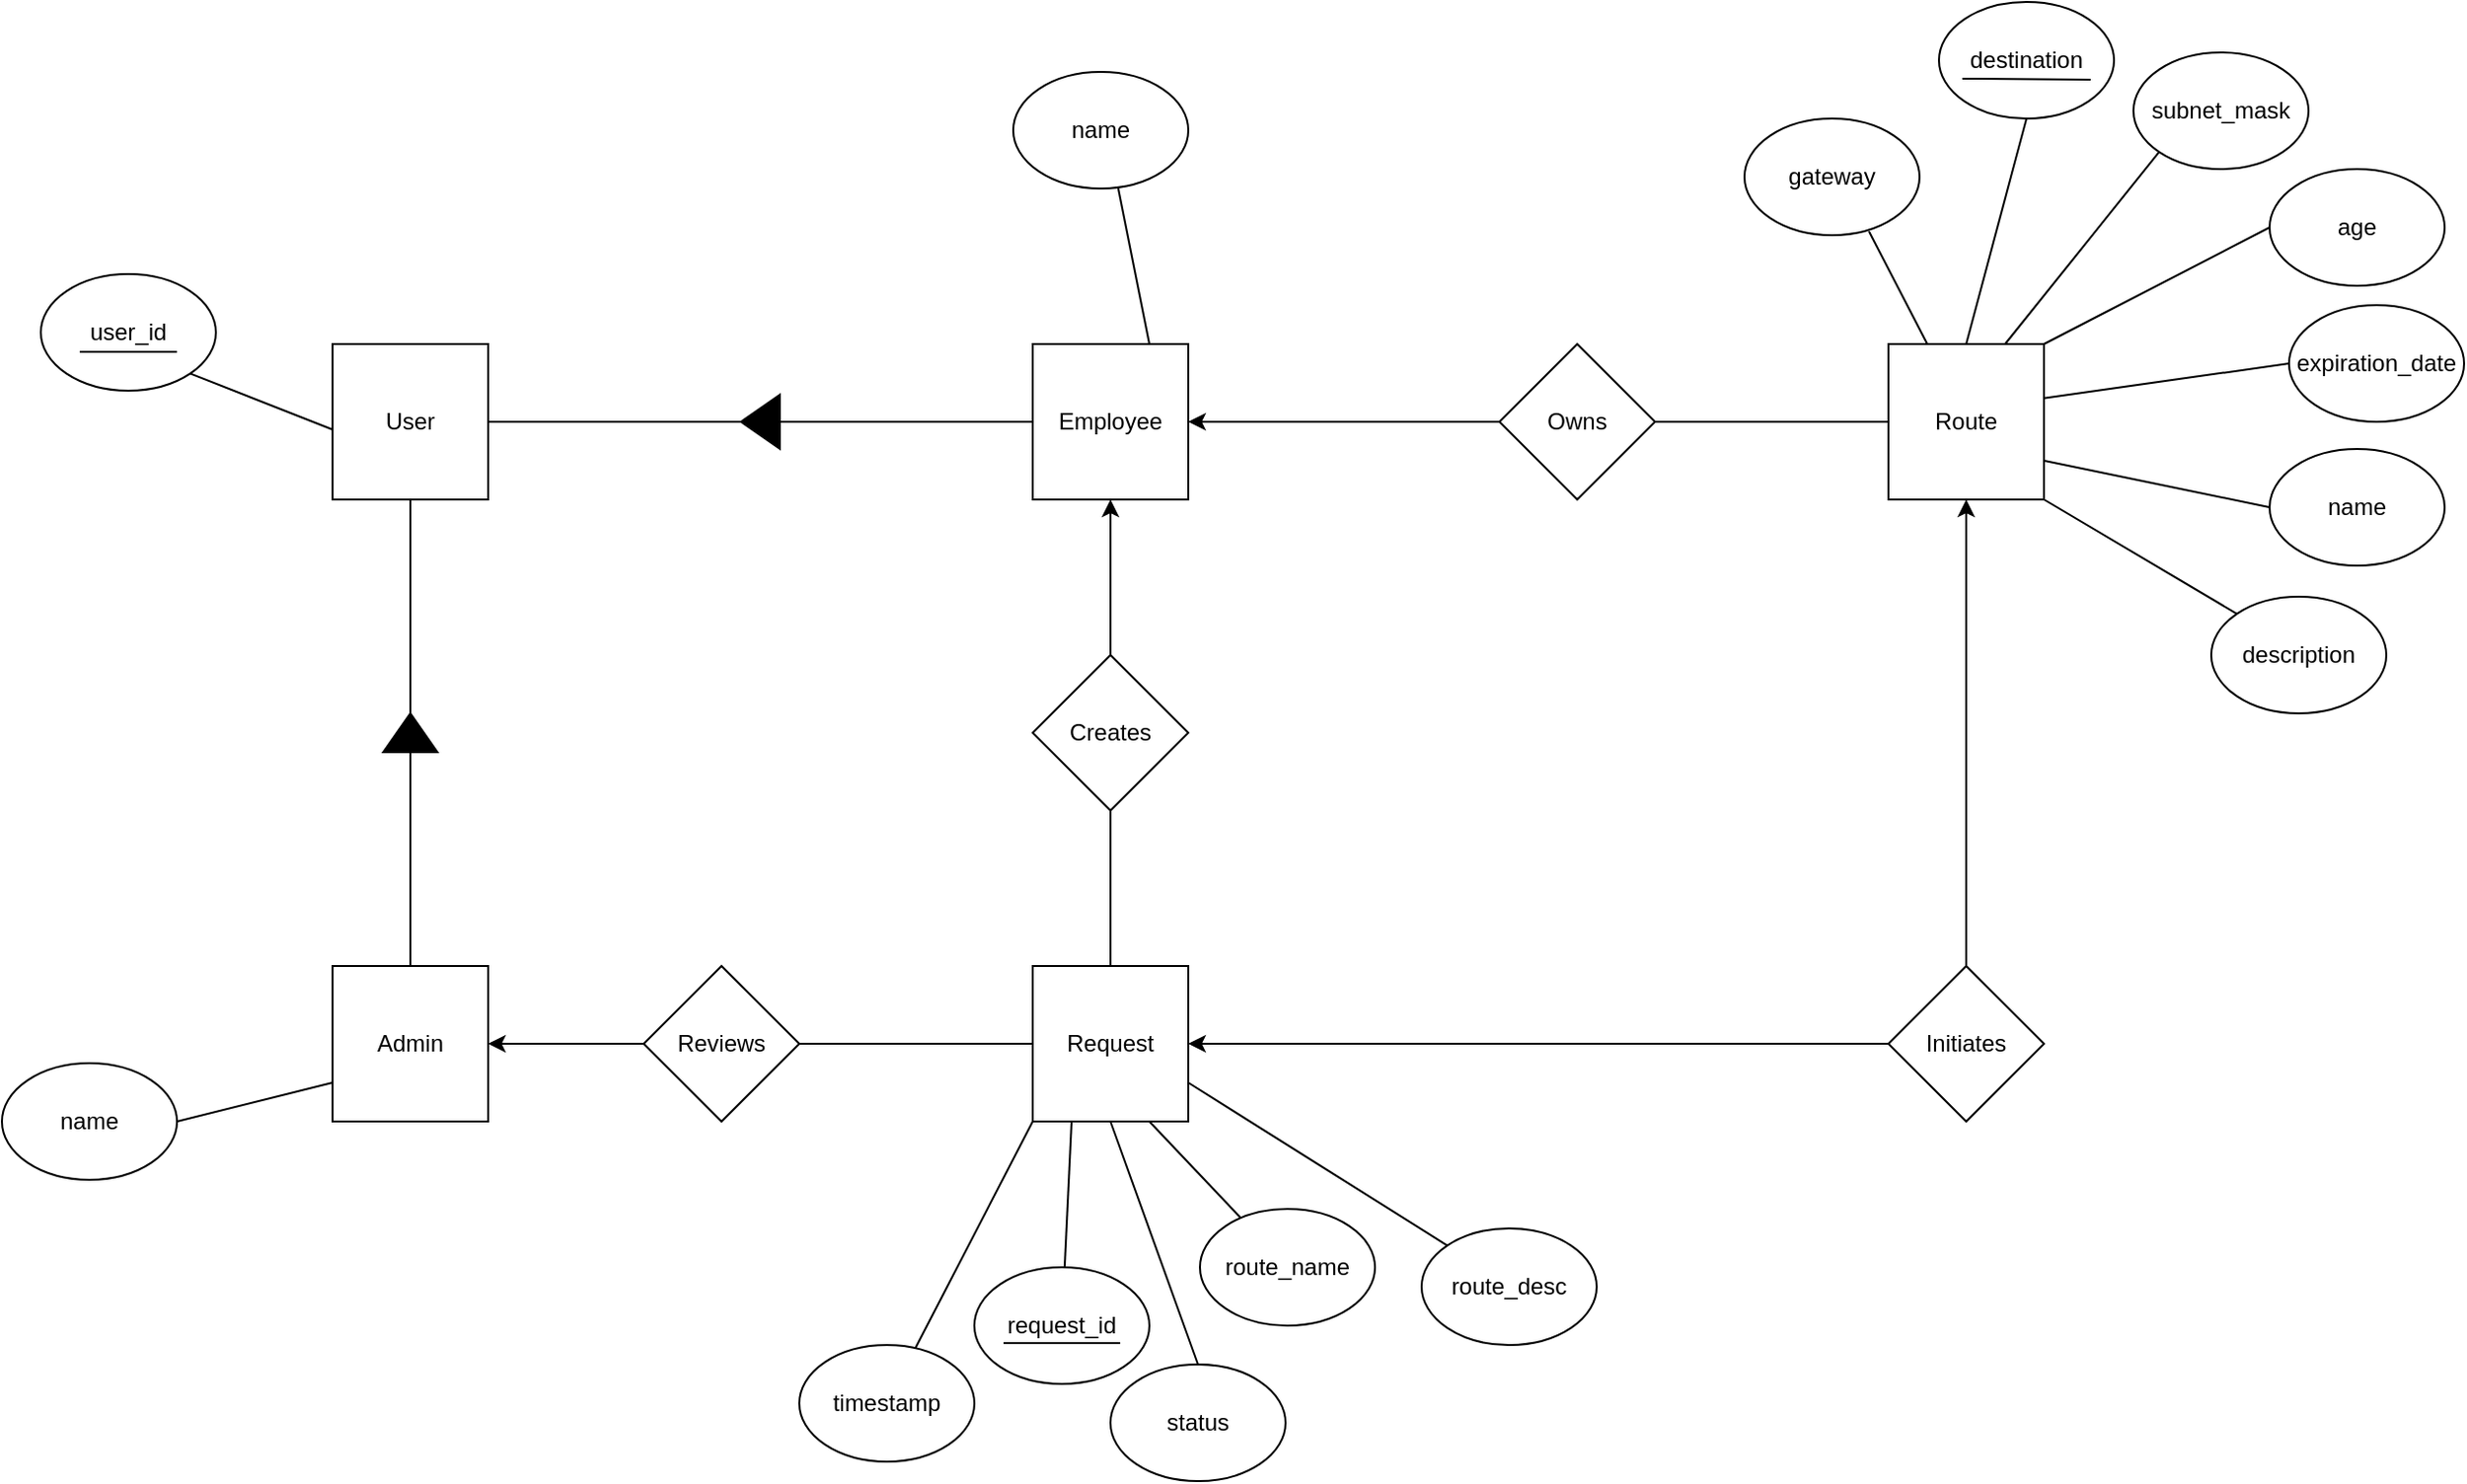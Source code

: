 <mxfile version="24.4.6" type="github">
  <diagram name="Page-1" id="sw3fMiHSHSXHJpbco0qD">
    <mxGraphModel dx="1900" dy="627" grid="1" gridSize="10" guides="1" tooltips="1" connect="1" arrows="1" fold="1" page="1" pageScale="1" pageWidth="850" pageHeight="1100" math="0" shadow="0">
      <root>
        <mxCell id="0" />
        <mxCell id="1" parent="0" />
        <mxCell id="Eojy8nhKaIQ0sZ3T6o2Y-1" style="rounded=0;orthogonalLoop=1;jettySize=auto;html=1;exitX=0.5;exitY=0;exitDx=0;exitDy=0;entryX=0.5;entryY=1;entryDx=0;entryDy=0;endArrow=none;endFill=0;" parent="1" source="Eojy8nhKaIQ0sZ3T6o2Y-9" target="Eojy8nhKaIQ0sZ3T6o2Y-10" edge="1">
          <mxGeometry relative="1" as="geometry" />
        </mxCell>
        <mxCell id="Eojy8nhKaIQ0sZ3T6o2Y-2" style="rounded=0;orthogonalLoop=1;jettySize=auto;html=1;entryX=0;entryY=1;entryDx=0;entryDy=0;endArrow=none;endFill=0;exitX=0.75;exitY=0;exitDx=0;exitDy=0;" parent="1" source="Eojy8nhKaIQ0sZ3T6o2Y-9" target="Eojy8nhKaIQ0sZ3T6o2Y-11" edge="1">
          <mxGeometry relative="1" as="geometry">
            <mxPoint x="536" y="200" as="sourcePoint" />
          </mxGeometry>
        </mxCell>
        <mxCell id="Eojy8nhKaIQ0sZ3T6o2Y-3" style="rounded=0;orthogonalLoop=1;jettySize=auto;html=1;exitX=1;exitY=0;exitDx=0;exitDy=0;entryX=0;entryY=0.5;entryDx=0;entryDy=0;endArrow=none;endFill=0;" parent="1" source="Eojy8nhKaIQ0sZ3T6o2Y-9" target="Eojy8nhKaIQ0sZ3T6o2Y-14" edge="1">
          <mxGeometry relative="1" as="geometry" />
        </mxCell>
        <mxCell id="Eojy8nhKaIQ0sZ3T6o2Y-4" style="rounded=0;orthogonalLoop=1;jettySize=auto;html=1;exitX=0.988;exitY=0.35;exitDx=0;exitDy=0;entryX=0;entryY=0.5;entryDx=0;entryDy=0;endArrow=none;endFill=0;exitPerimeter=0;" parent="1" source="Eojy8nhKaIQ0sZ3T6o2Y-9" target="Eojy8nhKaIQ0sZ3T6o2Y-16" edge="1">
          <mxGeometry relative="1" as="geometry" />
        </mxCell>
        <mxCell id="Eojy8nhKaIQ0sZ3T6o2Y-5" style="rounded=0;orthogonalLoop=1;jettySize=auto;html=1;exitX=1;exitY=0.75;exitDx=0;exitDy=0;entryX=0;entryY=0.5;entryDx=0;entryDy=0;endArrow=none;endFill=0;" parent="1" source="Eojy8nhKaIQ0sZ3T6o2Y-9" target="Eojy8nhKaIQ0sZ3T6o2Y-12" edge="1">
          <mxGeometry relative="1" as="geometry" />
        </mxCell>
        <mxCell id="Eojy8nhKaIQ0sZ3T6o2Y-6" style="rounded=0;orthogonalLoop=1;jettySize=auto;html=1;exitX=1;exitY=1;exitDx=0;exitDy=0;entryX=0;entryY=0;entryDx=0;entryDy=0;endArrow=none;endFill=0;" parent="1" source="Eojy8nhKaIQ0sZ3T6o2Y-9" target="Eojy8nhKaIQ0sZ3T6o2Y-15" edge="1">
          <mxGeometry relative="1" as="geometry" />
        </mxCell>
        <mxCell id="Eojy8nhKaIQ0sZ3T6o2Y-8" style="rounded=0;orthogonalLoop=1;jettySize=auto;html=1;entryX=0.711;entryY=0.967;entryDx=0;entryDy=0;endArrow=none;endFill=0;entryPerimeter=0;exitX=0.25;exitY=0;exitDx=0;exitDy=0;" parent="1" source="Eojy8nhKaIQ0sZ3T6o2Y-9" target="Eojy8nhKaIQ0sZ3T6o2Y-13" edge="1">
          <mxGeometry relative="1" as="geometry">
            <mxPoint x="496" y="200" as="sourcePoint" />
          </mxGeometry>
        </mxCell>
        <mxCell id="Eojy8nhKaIQ0sZ3T6o2Y-9" value="Route" style="whiteSpace=wrap;html=1;aspect=fixed;" parent="1" vertex="1">
          <mxGeometry x="480" y="200" width="80" height="80" as="geometry" />
        </mxCell>
        <mxCell id="Eojy8nhKaIQ0sZ3T6o2Y-10" value="destination" style="ellipse;whiteSpace=wrap;html=1;" parent="1" vertex="1">
          <mxGeometry x="506" y="24" width="90" height="60" as="geometry" />
        </mxCell>
        <mxCell id="Eojy8nhKaIQ0sZ3T6o2Y-11" value="subnet_mask" style="ellipse;whiteSpace=wrap;html=1;" parent="1" vertex="1">
          <mxGeometry x="606" y="50" width="90" height="60" as="geometry" />
        </mxCell>
        <mxCell id="Eojy8nhKaIQ0sZ3T6o2Y-12" value="name" style="ellipse;whiteSpace=wrap;html=1;" parent="1" vertex="1">
          <mxGeometry x="676" y="254" width="90" height="60" as="geometry" />
        </mxCell>
        <mxCell id="Eojy8nhKaIQ0sZ3T6o2Y-13" value="gateway" style="ellipse;whiteSpace=wrap;html=1;" parent="1" vertex="1">
          <mxGeometry x="406" y="84" width="90" height="60" as="geometry" />
        </mxCell>
        <mxCell id="Eojy8nhKaIQ0sZ3T6o2Y-14" value="age" style="ellipse;whiteSpace=wrap;html=1;" parent="1" vertex="1">
          <mxGeometry x="676" y="110" width="90" height="60" as="geometry" />
        </mxCell>
        <mxCell id="Eojy8nhKaIQ0sZ3T6o2Y-15" value="description" style="ellipse;whiteSpace=wrap;html=1;" parent="1" vertex="1">
          <mxGeometry x="646" y="330" width="90" height="60" as="geometry" />
        </mxCell>
        <mxCell id="Eojy8nhKaIQ0sZ3T6o2Y-16" value="expiration_date" style="ellipse;whiteSpace=wrap;html=1;" parent="1" vertex="1">
          <mxGeometry x="686" y="180" width="90" height="60" as="geometry" />
        </mxCell>
        <mxCell id="Eojy8nhKaIQ0sZ3T6o2Y-19" value="Employee" style="whiteSpace=wrap;html=1;aspect=fixed;" parent="1" vertex="1">
          <mxGeometry x="40" y="200" width="80" height="80" as="geometry" />
        </mxCell>
        <mxCell id="Eojy8nhKaIQ0sZ3T6o2Y-24" style="rounded=0;orthogonalLoop=1;jettySize=auto;html=1;exitX=1;exitY=0.5;exitDx=0;exitDy=0;entryX=0;entryY=0.5;entryDx=0;entryDy=0;endArrow=none;endFill=0;edgeStyle=orthogonalEdgeStyle;" parent="1" source="Eojy8nhKaIQ0sZ3T6o2Y-25" target="Eojy8nhKaIQ0sZ3T6o2Y-9" edge="1">
          <mxGeometry relative="1" as="geometry" />
        </mxCell>
        <mxCell id="Eojy8nhKaIQ0sZ3T6o2Y-25" value="Owns" style="rhombus;whiteSpace=wrap;html=1;" parent="1" vertex="1">
          <mxGeometry x="280" y="200" width="80" height="80" as="geometry" />
        </mxCell>
        <mxCell id="EeNv9W-JLeYlSw3Sqg0T-1" value="" style="endArrow=classic;html=1;rounded=0;exitX=0;exitY=0.5;exitDx=0;exitDy=0;entryX=1;entryY=0.5;entryDx=0;entryDy=0;" parent="1" source="Eojy8nhKaIQ0sZ3T6o2Y-25" target="Eojy8nhKaIQ0sZ3T6o2Y-19" edge="1">
          <mxGeometry width="50" height="50" relative="1" as="geometry">
            <mxPoint x="236" y="244" as="sourcePoint" />
            <mxPoint x="150" y="230" as="targetPoint" />
          </mxGeometry>
        </mxCell>
        <mxCell id="EeNv9W-JLeYlSw3Sqg0T-6" value="" style="endArrow=none;html=1;rounded=0;" parent="1" edge="1">
          <mxGeometry width="50" height="50" relative="1" as="geometry">
            <mxPoint x="518" y="63.5" as="sourcePoint" />
            <mxPoint x="584" y="64" as="targetPoint" />
          </mxGeometry>
        </mxCell>
        <mxCell id="_92Iaw7YJbUtGAndMDRd-1" value="Request" style="whiteSpace=wrap;html=1;aspect=fixed;" parent="1" vertex="1">
          <mxGeometry x="40" y="520" width="80" height="80" as="geometry" />
        </mxCell>
        <mxCell id="_92Iaw7YJbUtGAndMDRd-4" value="timestamp" style="ellipse;whiteSpace=wrap;html=1;" parent="1" vertex="1">
          <mxGeometry x="-80" y="715" width="90" height="60" as="geometry" />
        </mxCell>
        <mxCell id="_92Iaw7YJbUtGAndMDRd-5" value="status" style="ellipse;whiteSpace=wrap;html=1;" parent="1" vertex="1">
          <mxGeometry x="80" y="725" width="90" height="60" as="geometry" />
        </mxCell>
        <mxCell id="_92Iaw7YJbUtGAndMDRd-10" style="rounded=0;orthogonalLoop=1;jettySize=auto;html=1;entryX=0;entryY=1;entryDx=0;entryDy=0;endArrow=none;endFill=0;" parent="1" source="_92Iaw7YJbUtGAndMDRd-4" target="_92Iaw7YJbUtGAndMDRd-1" edge="1">
          <mxGeometry relative="1" as="geometry">
            <mxPoint x="70" y="320" as="sourcePoint" />
            <mxPoint x="133" y="251" as="targetPoint" />
          </mxGeometry>
        </mxCell>
        <mxCell id="_92Iaw7YJbUtGAndMDRd-11" style="rounded=0;orthogonalLoop=1;jettySize=auto;html=1;entryX=0.25;entryY=1;entryDx=0;entryDy=0;endArrow=none;endFill=0;" parent="1" source="_92Iaw7YJbUtGAndMDRd-6" target="_92Iaw7YJbUtGAndMDRd-1" edge="1">
          <mxGeometry relative="1" as="geometry">
            <mxPoint x="-94.5" y="655" as="sourcePoint" />
            <mxPoint x="90" y="530" as="targetPoint" />
          </mxGeometry>
        </mxCell>
        <mxCell id="_92Iaw7YJbUtGAndMDRd-12" style="rounded=0;orthogonalLoop=1;jettySize=auto;html=1;entryX=0.5;entryY=1;entryDx=0;entryDy=0;endArrow=none;endFill=0;exitX=0.5;exitY=0;exitDx=0;exitDy=0;" parent="1" source="_92Iaw7YJbUtGAndMDRd-5" target="_92Iaw7YJbUtGAndMDRd-1" edge="1">
          <mxGeometry relative="1" as="geometry">
            <mxPoint x="130" y="720" as="sourcePoint" />
            <mxPoint x="50" y="570" as="targetPoint" />
          </mxGeometry>
        </mxCell>
        <mxCell id="_92Iaw7YJbUtGAndMDRd-13" value="route_name" style="ellipse;whiteSpace=wrap;html=1;" parent="1" vertex="1">
          <mxGeometry x="126" y="645" width="90" height="60" as="geometry" />
        </mxCell>
        <mxCell id="_92Iaw7YJbUtGAndMDRd-14" value="route_desc" style="ellipse;whiteSpace=wrap;html=1;" parent="1" vertex="1">
          <mxGeometry x="240" y="655" width="90" height="60" as="geometry" />
        </mxCell>
        <mxCell id="_92Iaw7YJbUtGAndMDRd-15" style="rounded=0;orthogonalLoop=1;jettySize=auto;html=1;exitX=0.75;exitY=1;exitDx=0;exitDy=0;endArrow=none;endFill=0;" parent="1" source="_92Iaw7YJbUtGAndMDRd-1" target="_92Iaw7YJbUtGAndMDRd-13" edge="1">
          <mxGeometry relative="1" as="geometry">
            <mxPoint x="494" y="374" as="sourcePoint" />
            <mxPoint x="481" y="397" as="targetPoint" />
          </mxGeometry>
        </mxCell>
        <mxCell id="_92Iaw7YJbUtGAndMDRd-16" style="rounded=0;orthogonalLoop=1;jettySize=auto;html=1;exitX=1;exitY=0.75;exitDx=0;exitDy=0;endArrow=none;endFill=0;entryX=0;entryY=0;entryDx=0;entryDy=0;" parent="1" source="_92Iaw7YJbUtGAndMDRd-1" target="_92Iaw7YJbUtGAndMDRd-14" edge="1">
          <mxGeometry relative="1" as="geometry">
            <mxPoint x="70" y="610" as="sourcePoint" />
            <mxPoint x="57" y="641" as="targetPoint" />
          </mxGeometry>
        </mxCell>
        <mxCell id="_92Iaw7YJbUtGAndMDRd-17" value="Admin" style="whiteSpace=wrap;html=1;aspect=fixed;" parent="1" vertex="1">
          <mxGeometry x="-320" y="520" width="80" height="80" as="geometry" />
        </mxCell>
        <mxCell id="_92Iaw7YJbUtGAndMDRd-22" value="Creates" style="rhombus;whiteSpace=wrap;html=1;" parent="1" vertex="1">
          <mxGeometry x="40" y="360" width="80" height="80" as="geometry" />
        </mxCell>
        <mxCell id="_92Iaw7YJbUtGAndMDRd-25" style="rounded=0;orthogonalLoop=1;jettySize=auto;html=1;endArrow=classic;endFill=1;entryX=0.5;entryY=1;entryDx=0;entryDy=0;exitX=0.5;exitY=0;exitDx=0;exitDy=0;" parent="1" source="_92Iaw7YJbUtGAndMDRd-22" target="Eojy8nhKaIQ0sZ3T6o2Y-19" edge="1">
          <mxGeometry relative="1" as="geometry">
            <mxPoint x="80" y="360" as="sourcePoint" />
            <mxPoint x="120" y="320" as="targetPoint" />
          </mxGeometry>
        </mxCell>
        <mxCell id="_92Iaw7YJbUtGAndMDRd-27" value="" style="endArrow=none;html=1;rounded=0;entryX=0.5;entryY=0;entryDx=0;entryDy=0;exitX=0.5;exitY=1;exitDx=0;exitDy=0;endFill=0;" parent="1" source="_92Iaw7YJbUtGAndMDRd-22" target="_92Iaw7YJbUtGAndMDRd-1" edge="1">
          <mxGeometry width="50" height="50" relative="1" as="geometry">
            <mxPoint x="265" y="430" as="sourcePoint" />
            <mxPoint x="180" y="515" as="targetPoint" />
          </mxGeometry>
        </mxCell>
        <mxCell id="_92Iaw7YJbUtGAndMDRd-6" value="request_id" style="ellipse;whiteSpace=wrap;html=1;" parent="1" vertex="1">
          <mxGeometry x="10" y="675" width="90" height="60" as="geometry" />
        </mxCell>
        <mxCell id="_92Iaw7YJbUtGAndMDRd-29" value="Reviews" style="rhombus;whiteSpace=wrap;html=1;" parent="1" vertex="1">
          <mxGeometry x="-160" y="520" width="80" height="80" as="geometry" />
        </mxCell>
        <mxCell id="_92Iaw7YJbUtGAndMDRd-30" style="rounded=0;orthogonalLoop=1;jettySize=auto;html=1;endArrow=classic;endFill=1;entryX=1;entryY=0.5;entryDx=0;entryDy=0;exitX=0;exitY=0.5;exitDx=0;exitDy=0;startArrow=none;startFill=0;" parent="1" source="_92Iaw7YJbUtGAndMDRd-29" target="_92Iaw7YJbUtGAndMDRd-17" edge="1">
          <mxGeometry relative="1" as="geometry">
            <mxPoint x="-110" y="365" as="sourcePoint" />
            <mxPoint x="-110" y="275" as="targetPoint" />
          </mxGeometry>
        </mxCell>
        <mxCell id="_92Iaw7YJbUtGAndMDRd-32" value="" style="endArrow=none;html=1;rounded=0;entryX=0;entryY=0.5;entryDx=0;entryDy=0;exitX=1;exitY=0.5;exitDx=0;exitDy=0;endFill=0;" parent="1" source="_92Iaw7YJbUtGAndMDRd-29" target="_92Iaw7YJbUtGAndMDRd-1" edge="1">
          <mxGeometry width="50" height="50" relative="1" as="geometry">
            <mxPoint x="-20" y="440" as="sourcePoint" />
            <mxPoint x="-110" y="550" as="targetPoint" />
          </mxGeometry>
        </mxCell>
        <mxCell id="_92Iaw7YJbUtGAndMDRd-33" value="name" style="ellipse;whiteSpace=wrap;html=1;" parent="1" vertex="1">
          <mxGeometry x="30" y="60" width="90" height="60" as="geometry" />
        </mxCell>
        <mxCell id="_92Iaw7YJbUtGAndMDRd-34" style="rounded=0;orthogonalLoop=1;jettySize=auto;html=1;exitX=0.6;exitY=1;exitDx=0;exitDy=0;endArrow=none;endFill=0;exitPerimeter=0;entryX=0.75;entryY=0;entryDx=0;entryDy=0;" parent="1" source="_92Iaw7YJbUtGAndMDRd-33" target="Eojy8nhKaIQ0sZ3T6o2Y-19" edge="1">
          <mxGeometry relative="1" as="geometry">
            <mxPoint x="594" y="274" as="sourcePoint" />
            <mxPoint x="160" y="240" as="targetPoint" />
          </mxGeometry>
        </mxCell>
        <mxCell id="_92Iaw7YJbUtGAndMDRd-35" value="name" style="ellipse;whiteSpace=wrap;html=1;" parent="1" vertex="1">
          <mxGeometry x="-490" y="570" width="90" height="60" as="geometry" />
        </mxCell>
        <mxCell id="_92Iaw7YJbUtGAndMDRd-36" style="rounded=0;orthogonalLoop=1;jettySize=auto;html=1;exitX=1;exitY=0.5;exitDx=0;exitDy=0;endArrow=none;endFill=0;entryX=0;entryY=0.75;entryDx=0;entryDy=0;" parent="1" source="_92Iaw7YJbUtGAndMDRd-35" target="_92Iaw7YJbUtGAndMDRd-17" edge="1">
          <mxGeometry relative="1" as="geometry">
            <mxPoint x="174" y="586" as="sourcePoint" />
            <mxPoint x="-320" y="502" as="targetPoint" />
          </mxGeometry>
        </mxCell>
        <mxCell id="_92Iaw7YJbUtGAndMDRd-37" value="Initiates" style="rhombus;whiteSpace=wrap;html=1;" parent="1" vertex="1">
          <mxGeometry x="480" y="520" width="80" height="80" as="geometry" />
        </mxCell>
        <mxCell id="_92Iaw7YJbUtGAndMDRd-38" style="rounded=0;orthogonalLoop=1;jettySize=auto;html=1;endArrow=classic;endFill=1;entryX=1;entryY=0.5;entryDx=0;entryDy=0;exitX=0;exitY=0.5;exitDx=0;exitDy=0;startArrow=none;startFill=0;" parent="1" source="_92Iaw7YJbUtGAndMDRd-37" target="_92Iaw7YJbUtGAndMDRd-1" edge="1">
          <mxGeometry relative="1" as="geometry">
            <mxPoint x="440" y="457" as="sourcePoint" />
            <mxPoint x="440" y="367" as="targetPoint" />
          </mxGeometry>
        </mxCell>
        <mxCell id="_92Iaw7YJbUtGAndMDRd-39" value="" style="endArrow=classic;html=1;rounded=0;entryX=0.5;entryY=1;entryDx=0;entryDy=0;exitX=0.5;exitY=0;exitDx=0;exitDy=0;" parent="1" source="_92Iaw7YJbUtGAndMDRd-37" target="Eojy8nhKaIQ0sZ3T6o2Y-9" edge="1">
          <mxGeometry width="50" height="50" relative="1" as="geometry">
            <mxPoint x="544" y="520" as="sourcePoint" />
            <mxPoint x="590" y="570" as="targetPoint" />
          </mxGeometry>
        </mxCell>
        <mxCell id="_92Iaw7YJbUtGAndMDRd-40" value="" style="endArrow=none;html=1;rounded=0;" parent="1" edge="1">
          <mxGeometry width="50" height="50" relative="1" as="geometry">
            <mxPoint x="25" y="714" as="sourcePoint" />
            <mxPoint x="85" y="714" as="targetPoint" />
          </mxGeometry>
        </mxCell>
        <mxCell id="5-QTvnvdNOSWq8fJwBdY-1" value="User" style="whiteSpace=wrap;html=1;aspect=fixed;" parent="1" vertex="1">
          <mxGeometry x="-320" y="200" width="80" height="80" as="geometry" />
        </mxCell>
        <mxCell id="5-QTvnvdNOSWq8fJwBdY-2" value="" style="endArrow=none;html=1;rounded=0;fontSize=12;startSize=8;endSize=8;curved=1;entryX=0.5;entryY=1;entryDx=0;entryDy=0;exitX=0.5;exitY=0;exitDx=0;exitDy=0;" parent="1" source="_92Iaw7YJbUtGAndMDRd-17" target="5-QTvnvdNOSWq8fJwBdY-1" edge="1">
          <mxGeometry width="50" height="50" relative="1" as="geometry">
            <mxPoint x="-120" y="440" as="sourcePoint" />
            <mxPoint x="-70" y="390" as="targetPoint" />
          </mxGeometry>
        </mxCell>
        <mxCell id="5-QTvnvdNOSWq8fJwBdY-3" value="" style="endArrow=none;html=1;rounded=0;fontSize=12;startSize=8;endSize=8;curved=1;exitX=1;exitY=0.5;exitDx=0;exitDy=0;entryX=0;entryY=0.5;entryDx=0;entryDy=0;" parent="1" source="5-QTvnvdNOSWq8fJwBdY-1" target="Eojy8nhKaIQ0sZ3T6o2Y-19" edge="1">
          <mxGeometry width="50" height="50" relative="1" as="geometry">
            <mxPoint x="-120" y="440" as="sourcePoint" />
            <mxPoint x="-70" y="390" as="targetPoint" />
          </mxGeometry>
        </mxCell>
        <mxCell id="5-QTvnvdNOSWq8fJwBdY-4" value="" style="shape=mxgraph.arrows2.wedgeArrow;html=1;bendable=0;startWidth=13.939;fillColor=strokeColor;defaultFillColor=invert;defaultGradientColor=invert;rounded=0;fontSize=12;startSize=8;endSize=8;curved=1;" parent="1" edge="1">
          <mxGeometry width="100" height="100" relative="1" as="geometry">
            <mxPoint x="-280" y="410" as="sourcePoint" />
            <mxPoint x="-280" y="390" as="targetPoint" />
          </mxGeometry>
        </mxCell>
        <mxCell id="5-QTvnvdNOSWq8fJwBdY-8" value="" style="shape=mxgraph.arrows2.wedgeArrow;html=1;bendable=0;startWidth=13.939;fillColor=strokeColor;defaultFillColor=invert;defaultGradientColor=invert;rounded=0;fontSize=12;startSize=8;endSize=8;curved=1;" parent="1" edge="1">
          <mxGeometry width="100" height="100" relative="1" as="geometry">
            <mxPoint x="-90" y="240" as="sourcePoint" />
            <mxPoint x="-110" y="240" as="targetPoint" />
          </mxGeometry>
        </mxCell>
        <mxCell id="5-QTvnvdNOSWq8fJwBdY-12" style="rounded=0;orthogonalLoop=1;jettySize=auto;html=1;exitX=0;exitY=0.5;exitDx=0;exitDy=0;entryX=1;entryY=1;entryDx=0;entryDy=0;endArrow=none;endFill=0;" parent="1" target="5-QTvnvdNOSWq8fJwBdY-13" edge="1">
          <mxGeometry relative="1" as="geometry">
            <mxPoint x="-320" y="244" as="sourcePoint" />
          </mxGeometry>
        </mxCell>
        <mxCell id="5-QTvnvdNOSWq8fJwBdY-13" value="user_id" style="ellipse;whiteSpace=wrap;html=1;" parent="1" vertex="1">
          <mxGeometry x="-470" y="164" width="90" height="60" as="geometry" />
        </mxCell>
        <mxCell id="5-QTvnvdNOSWq8fJwBdY-14" value="" style="endArrow=none;html=1;rounded=0;" parent="1" edge="1">
          <mxGeometry width="50" height="50" relative="1" as="geometry">
            <mxPoint x="-450" y="204" as="sourcePoint" />
            <mxPoint x="-400" y="204" as="targetPoint" />
          </mxGeometry>
        </mxCell>
      </root>
    </mxGraphModel>
  </diagram>
</mxfile>
